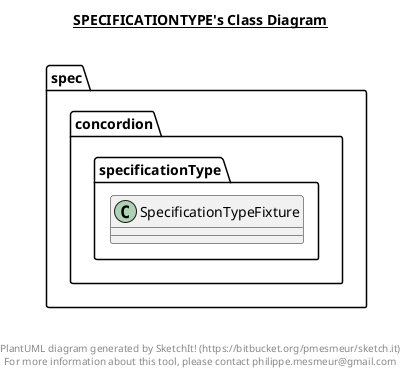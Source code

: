 @startuml

title __SPECIFICATIONTYPE's Class Diagram__\n

  package spec.concordion {
    package spec.concordion.specificationType {
      class SpecificationTypeFixture {
      }
    }
  }
  



right footer


PlantUML diagram generated by SketchIt! (https://bitbucket.org/pmesmeur/sketch.it)
For more information about this tool, please contact philippe.mesmeur@gmail.com
endfooter

@enduml
